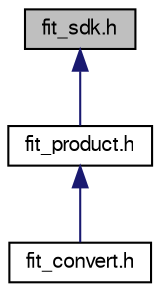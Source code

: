 digraph "fit_sdk.h"
{
  edge [fontname="FreeSans",fontsize="10",labelfontname="FreeSans",labelfontsize="10"];
  node [fontname="FreeSans",fontsize="10",shape=record];
  Node1 [label="fit_sdk.h",height=0.2,width=0.4,color="black", fillcolor="grey75", style="filled", fontcolor="black"];
  Node1 -> Node2 [dir="back",color="midnightblue",fontsize="10",style="solid",fontname="FreeSans"];
  Node2 [label="fit_product.h",height=0.2,width=0.4,color="black", fillcolor="white", style="filled",URL="$fit__product_8h.html"];
  Node2 -> Node3 [dir="back",color="midnightblue",fontsize="10",style="solid",fontname="FreeSans"];
  Node3 [label="fit_convert.h",height=0.2,width=0.4,color="black", fillcolor="white", style="filled",URL="$fit__convert_8h.html"];
}
